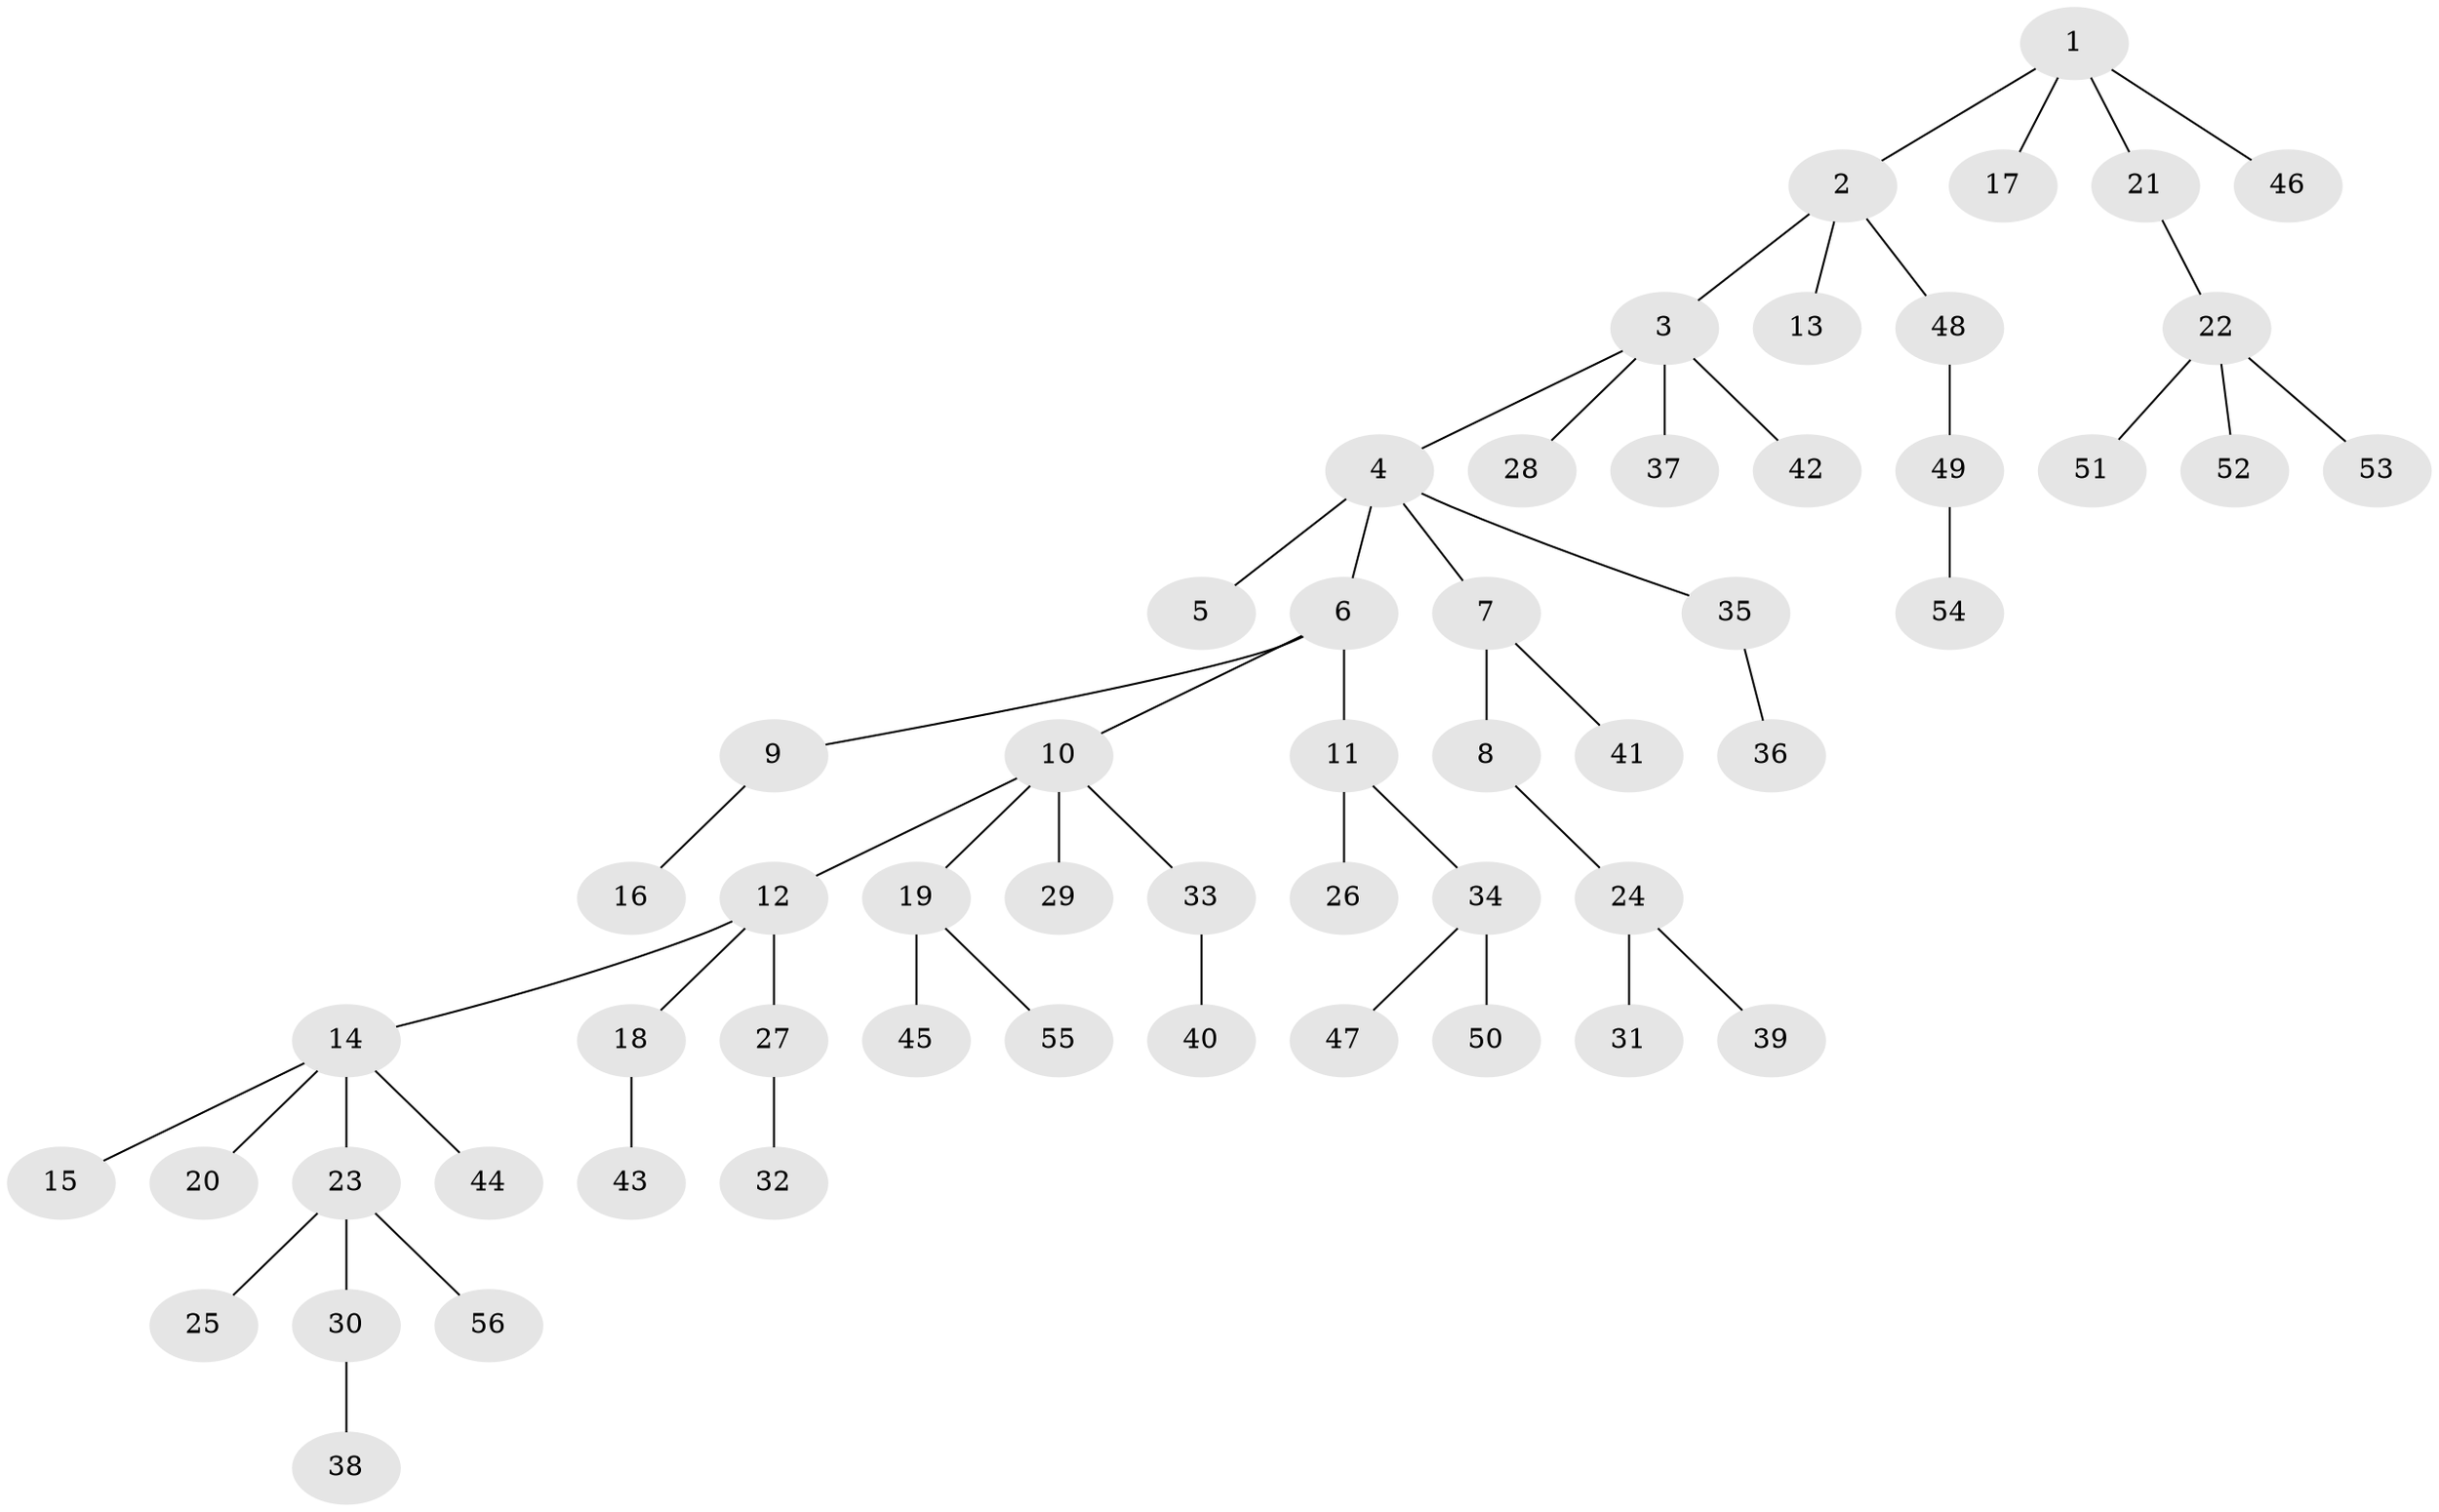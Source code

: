 // Generated by graph-tools (version 1.1) at 2025/15/03/09/25 04:15:21]
// undirected, 56 vertices, 55 edges
graph export_dot {
graph [start="1"]
  node [color=gray90,style=filled];
  1;
  2;
  3;
  4;
  5;
  6;
  7;
  8;
  9;
  10;
  11;
  12;
  13;
  14;
  15;
  16;
  17;
  18;
  19;
  20;
  21;
  22;
  23;
  24;
  25;
  26;
  27;
  28;
  29;
  30;
  31;
  32;
  33;
  34;
  35;
  36;
  37;
  38;
  39;
  40;
  41;
  42;
  43;
  44;
  45;
  46;
  47;
  48;
  49;
  50;
  51;
  52;
  53;
  54;
  55;
  56;
  1 -- 2;
  1 -- 17;
  1 -- 21;
  1 -- 46;
  2 -- 3;
  2 -- 13;
  2 -- 48;
  3 -- 4;
  3 -- 28;
  3 -- 37;
  3 -- 42;
  4 -- 5;
  4 -- 6;
  4 -- 7;
  4 -- 35;
  6 -- 9;
  6 -- 10;
  6 -- 11;
  7 -- 8;
  7 -- 41;
  8 -- 24;
  9 -- 16;
  10 -- 12;
  10 -- 19;
  10 -- 29;
  10 -- 33;
  11 -- 26;
  11 -- 34;
  12 -- 14;
  12 -- 18;
  12 -- 27;
  14 -- 15;
  14 -- 20;
  14 -- 23;
  14 -- 44;
  18 -- 43;
  19 -- 45;
  19 -- 55;
  21 -- 22;
  22 -- 51;
  22 -- 52;
  22 -- 53;
  23 -- 25;
  23 -- 30;
  23 -- 56;
  24 -- 31;
  24 -- 39;
  27 -- 32;
  30 -- 38;
  33 -- 40;
  34 -- 47;
  34 -- 50;
  35 -- 36;
  48 -- 49;
  49 -- 54;
}
